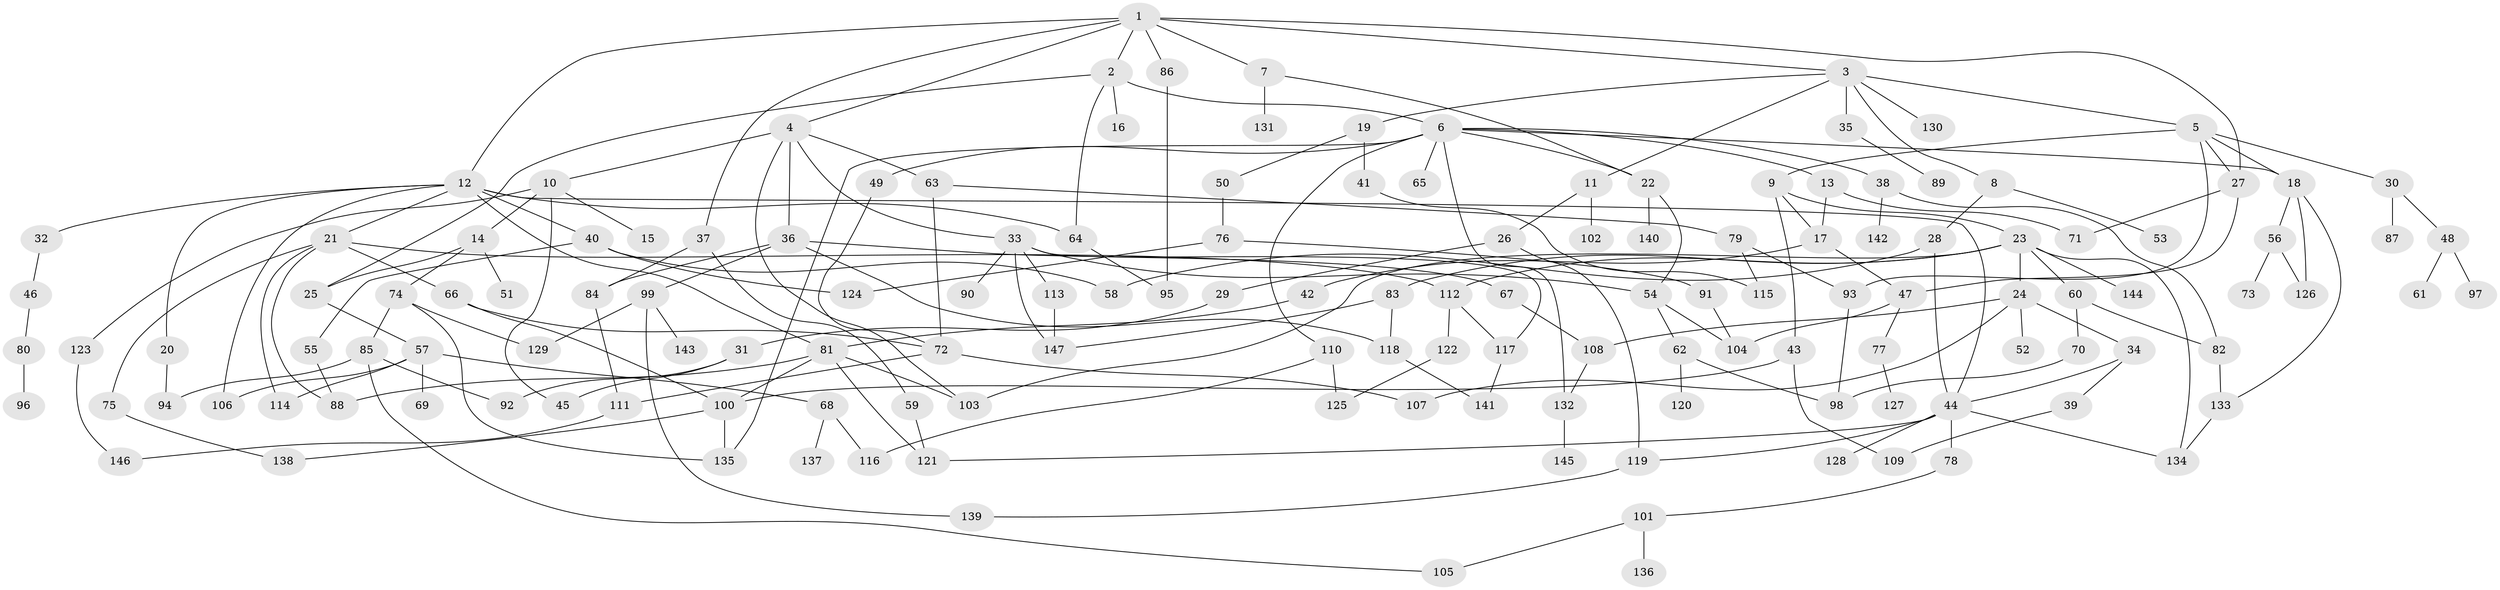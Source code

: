 // Generated by graph-tools (version 1.1) at 2025/01/03/09/25 03:01:12]
// undirected, 147 vertices, 209 edges
graph export_dot {
graph [start="1"]
  node [color=gray90,style=filled];
  1;
  2;
  3;
  4;
  5;
  6;
  7;
  8;
  9;
  10;
  11;
  12;
  13;
  14;
  15;
  16;
  17;
  18;
  19;
  20;
  21;
  22;
  23;
  24;
  25;
  26;
  27;
  28;
  29;
  30;
  31;
  32;
  33;
  34;
  35;
  36;
  37;
  38;
  39;
  40;
  41;
  42;
  43;
  44;
  45;
  46;
  47;
  48;
  49;
  50;
  51;
  52;
  53;
  54;
  55;
  56;
  57;
  58;
  59;
  60;
  61;
  62;
  63;
  64;
  65;
  66;
  67;
  68;
  69;
  70;
  71;
  72;
  73;
  74;
  75;
  76;
  77;
  78;
  79;
  80;
  81;
  82;
  83;
  84;
  85;
  86;
  87;
  88;
  89;
  90;
  91;
  92;
  93;
  94;
  95;
  96;
  97;
  98;
  99;
  100;
  101;
  102;
  103;
  104;
  105;
  106;
  107;
  108;
  109;
  110;
  111;
  112;
  113;
  114;
  115;
  116;
  117;
  118;
  119;
  120;
  121;
  122;
  123;
  124;
  125;
  126;
  127;
  128;
  129;
  130;
  131;
  132;
  133;
  134;
  135;
  136;
  137;
  138;
  139;
  140;
  141;
  142;
  143;
  144;
  145;
  146;
  147;
  1 -- 2;
  1 -- 3;
  1 -- 4;
  1 -- 7;
  1 -- 12;
  1 -- 37;
  1 -- 86;
  1 -- 27;
  2 -- 6;
  2 -- 16;
  2 -- 64;
  2 -- 25;
  3 -- 5;
  3 -- 8;
  3 -- 11;
  3 -- 19;
  3 -- 35;
  3 -- 130;
  4 -- 10;
  4 -- 33;
  4 -- 36;
  4 -- 63;
  4 -- 103;
  5 -- 9;
  5 -- 27;
  5 -- 30;
  5 -- 93;
  5 -- 18;
  6 -- 13;
  6 -- 18;
  6 -- 22;
  6 -- 38;
  6 -- 49;
  6 -- 65;
  6 -- 110;
  6 -- 132;
  6 -- 135;
  7 -- 131;
  7 -- 22;
  8 -- 28;
  8 -- 53;
  9 -- 17;
  9 -- 23;
  9 -- 43;
  10 -- 14;
  10 -- 15;
  10 -- 123;
  10 -- 45;
  11 -- 26;
  11 -- 102;
  12 -- 20;
  12 -- 21;
  12 -- 32;
  12 -- 40;
  12 -- 64;
  12 -- 81;
  12 -- 106;
  12 -- 44;
  13 -- 71;
  13 -- 17;
  14 -- 25;
  14 -- 51;
  14 -- 74;
  17 -- 42;
  17 -- 47;
  18 -- 56;
  18 -- 126;
  18 -- 133;
  19 -- 41;
  19 -- 50;
  20 -- 94;
  21 -- 66;
  21 -- 75;
  21 -- 88;
  21 -- 112;
  21 -- 114;
  22 -- 140;
  22 -- 54;
  23 -- 24;
  23 -- 60;
  23 -- 83;
  23 -- 134;
  23 -- 144;
  23 -- 103;
  23 -- 112;
  24 -- 34;
  24 -- 52;
  24 -- 107;
  24 -- 108;
  25 -- 57;
  26 -- 29;
  26 -- 119;
  27 -- 47;
  27 -- 71;
  28 -- 44;
  28 -- 58;
  29 -- 31;
  30 -- 48;
  30 -- 87;
  31 -- 45;
  31 -- 92;
  32 -- 46;
  33 -- 54;
  33 -- 90;
  33 -- 113;
  33 -- 147;
  33 -- 117;
  34 -- 39;
  34 -- 44;
  35 -- 89;
  36 -- 67;
  36 -- 99;
  36 -- 118;
  36 -- 84;
  37 -- 59;
  37 -- 84;
  38 -- 82;
  38 -- 142;
  39 -- 109;
  40 -- 55;
  40 -- 58;
  40 -- 124;
  41 -- 115;
  42 -- 81;
  43 -- 100;
  43 -- 109;
  44 -- 78;
  44 -- 119;
  44 -- 128;
  44 -- 121;
  44 -- 134;
  46 -- 80;
  47 -- 77;
  47 -- 104;
  48 -- 61;
  48 -- 97;
  49 -- 72;
  50 -- 76;
  54 -- 62;
  54 -- 104;
  55 -- 88;
  56 -- 73;
  56 -- 126;
  57 -- 68;
  57 -- 69;
  57 -- 106;
  57 -- 114;
  59 -- 121;
  60 -- 70;
  60 -- 82;
  62 -- 120;
  62 -- 98;
  63 -- 72;
  63 -- 79;
  64 -- 95;
  66 -- 100;
  66 -- 72;
  67 -- 108;
  68 -- 116;
  68 -- 137;
  70 -- 98;
  72 -- 111;
  72 -- 107;
  74 -- 85;
  74 -- 129;
  74 -- 135;
  75 -- 138;
  76 -- 91;
  76 -- 124;
  77 -- 127;
  78 -- 101;
  79 -- 93;
  79 -- 115;
  80 -- 96;
  81 -- 103;
  81 -- 121;
  81 -- 88;
  81 -- 100;
  82 -- 133;
  83 -- 147;
  83 -- 118;
  84 -- 111;
  85 -- 92;
  85 -- 94;
  85 -- 105;
  86 -- 95;
  91 -- 104;
  93 -- 98;
  99 -- 143;
  99 -- 129;
  99 -- 139;
  100 -- 138;
  100 -- 135;
  101 -- 136;
  101 -- 105;
  108 -- 132;
  110 -- 125;
  110 -- 116;
  111 -- 146;
  112 -- 117;
  112 -- 122;
  113 -- 147;
  117 -- 141;
  118 -- 141;
  119 -- 139;
  122 -- 125;
  123 -- 146;
  132 -- 145;
  133 -- 134;
}
